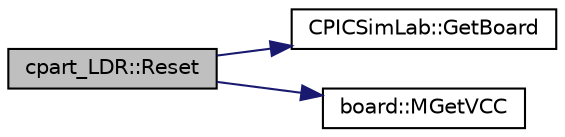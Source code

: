 digraph "cpart_LDR::Reset"
{
 // LATEX_PDF_SIZE
  edge [fontname="Helvetica",fontsize="10",labelfontname="Helvetica",labelfontsize="10"];
  node [fontname="Helvetica",fontsize="10",shape=record];
  rankdir="LR";
  Node1 [label="cpart_LDR::Reset",height=0.2,width=0.4,color="black", fillcolor="grey75", style="filled", fontcolor="black",tooltip="Reset part status."];
  Node1 -> Node2 [color="midnightblue",fontsize="10",style="solid",fontname="Helvetica"];
  Node2 [label="CPICSimLab::GetBoard",height=0.2,width=0.4,color="black", fillcolor="white", style="filled",URL="$class_c_p_i_c_sim_lab.html#aeae1956b61d48261081fc1b2bf339017",tooltip="Return a pointer to board object."];
  Node1 -> Node3 [color="midnightblue",fontsize="10",style="solid",fontname="Helvetica"];
  Node3 [label="board::MGetVCC",height=0.2,width=0.4,color="black", fillcolor="white", style="filled",URL="$classboard.html#a9ebf88699647f1db19f5d0cb2f84533a",tooltip="board microcontroller get vcc"];
}
